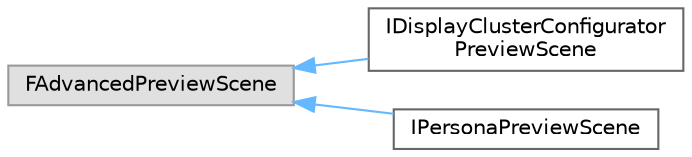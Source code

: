 digraph "Graphical Class Hierarchy"
{
 // INTERACTIVE_SVG=YES
 // LATEX_PDF_SIZE
  bgcolor="transparent";
  edge [fontname=Helvetica,fontsize=10,labelfontname=Helvetica,labelfontsize=10];
  node [fontname=Helvetica,fontsize=10,shape=box,height=0.2,width=0.4];
  rankdir="LR";
  Node0 [id="Node000000",label="FAdvancedPreviewScene",height=0.2,width=0.4,color="grey60", fillcolor="#E0E0E0", style="filled",tooltip=" "];
  Node0 -> Node1 [id="edge2999_Node000000_Node000001",dir="back",color="steelblue1",style="solid",tooltip=" "];
  Node1 [id="Node000001",label="IDisplayClusterConfigurator\lPreviewScene",height=0.2,width=0.4,color="grey40", fillcolor="white", style="filled",URL="$d2/d12/classIDisplayClusterConfiguratorPreviewScene.html",tooltip=" "];
  Node0 -> Node2 [id="edge3000_Node000000_Node000002",dir="back",color="steelblue1",style="solid",tooltip=" "];
  Node2 [id="Node000002",label="IPersonaPreviewScene",height=0.2,width=0.4,color="grey40", fillcolor="white", style="filled",URL="$d2/df1/classIPersonaPreviewScene.html",tooltip=" "];
}
